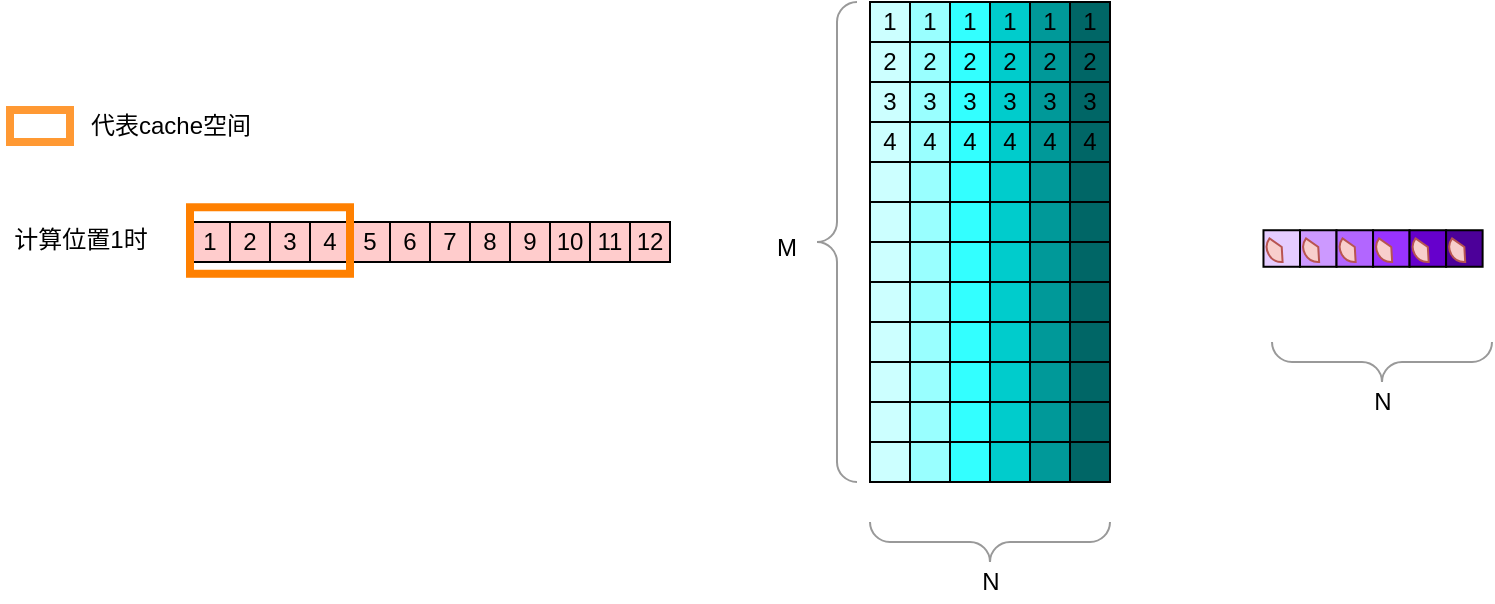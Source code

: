 <mxfile version="14.0.1" type="github"><diagram id="YHW5J753zXwvQEQqfR_k" name="Page-1"><mxGraphModel dx="740" dy="531" grid="1" gridSize="10" guides="1" tooltips="1" connect="1" arrows="1" fold="1" page="1" pageScale="1" pageWidth="827" pageHeight="1169" math="0" shadow="0"><root><mxCell id="0"/><mxCell id="1" parent="0"/><mxCell id="7lQ-KgA0j6Z8J5xZ8kzL-1" value="7" style="rounded=0;whiteSpace=wrap;html=1;fillColor=#FFCCCC;" parent="1" vertex="1"><mxGeometry x="220" y="260" width="20" height="20" as="geometry"/></mxCell><mxCell id="7lQ-KgA0j6Z8J5xZ8kzL-2" value="8" style="rounded=0;whiteSpace=wrap;html=1;fillColor=#FFCCCC;" parent="1" vertex="1"><mxGeometry x="240" y="260" width="20" height="20" as="geometry"/></mxCell><mxCell id="7lQ-KgA0j6Z8J5xZ8kzL-3" value="9" style="rounded=0;whiteSpace=wrap;html=1;fillColor=#FFCCCC;" parent="1" vertex="1"><mxGeometry x="260" y="260" width="20" height="20" as="geometry"/></mxCell><mxCell id="7lQ-KgA0j6Z8J5xZ8kzL-4" value="12" style="rounded=0;whiteSpace=wrap;html=1;fillColor=#FFCCCC;" parent="1" vertex="1"><mxGeometry x="320" y="260" width="20" height="20" as="geometry"/></mxCell><mxCell id="7lQ-KgA0j6Z8J5xZ8kzL-6" value="10" style="rounded=0;whiteSpace=wrap;html=1;fillColor=#FFCCCC;" parent="1" vertex="1"><mxGeometry x="280" y="260" width="20" height="20" as="geometry"/></mxCell><mxCell id="7lQ-KgA0j6Z8J5xZ8kzL-11" value="1" style="rounded=0;whiteSpace=wrap;html=1;direction=east;fillColor=#CCFFFF;" parent="1" vertex="1"><mxGeometry x="440" y="150" width="20" height="20" as="geometry"/></mxCell><mxCell id="7lQ-KgA0j6Z8J5xZ8kzL-12" value="1" style="rounded=0;whiteSpace=wrap;html=1;direction=east;fillColor=#99FFFF;" parent="1" vertex="1"><mxGeometry x="460" y="150" width="20" height="20" as="geometry"/></mxCell><mxCell id="7lQ-KgA0j6Z8J5xZ8kzL-13" value="1" style="rounded=0;whiteSpace=wrap;html=1;direction=east;fillColor=#33FFFF;" parent="1" vertex="1"><mxGeometry x="480" y="150" width="20" height="20" as="geometry"/></mxCell><mxCell id="7lQ-KgA0j6Z8J5xZ8kzL-14" value="1" style="rounded=0;whiteSpace=wrap;html=1;direction=east;fillColor=#00CCCC;" parent="1" vertex="1"><mxGeometry x="500" y="150" width="20" height="20" as="geometry"/></mxCell><mxCell id="7lQ-KgA0j6Z8J5xZ8kzL-17" value="2" style="rounded=0;whiteSpace=wrap;html=1;direction=east;fillColor=#CCFFFF;" parent="1" vertex="1"><mxGeometry x="440" y="170" width="20" height="20" as="geometry"/></mxCell><mxCell id="7lQ-KgA0j6Z8J5xZ8kzL-18" value="2" style="rounded=0;whiteSpace=wrap;html=1;direction=east;fillColor=#99FFFF;" parent="1" vertex="1"><mxGeometry x="460" y="170" width="20" height="20" as="geometry"/></mxCell><mxCell id="7lQ-KgA0j6Z8J5xZ8kzL-19" value="2" style="rounded=0;whiteSpace=wrap;html=1;direction=east;fillColor=#33FFFF;" parent="1" vertex="1"><mxGeometry x="480" y="170" width="20" height="20" as="geometry"/></mxCell><mxCell id="7lQ-KgA0j6Z8J5xZ8kzL-20" value="3" style="rounded=0;whiteSpace=wrap;html=1;direction=east;fillColor=#CCFFFF;" parent="1" vertex="1"><mxGeometry x="440" y="190" width="20" height="20" as="geometry"/></mxCell><mxCell id="7lQ-KgA0j6Z8J5xZ8kzL-21" value="3" style="rounded=0;whiteSpace=wrap;html=1;direction=east;fillColor=#99FFFF;" parent="1" vertex="1"><mxGeometry x="460" y="190" width="20" height="20" as="geometry"/></mxCell><mxCell id="7lQ-KgA0j6Z8J5xZ8kzL-22" value="3" style="rounded=0;whiteSpace=wrap;html=1;direction=east;fillColor=#33FFFF;" parent="1" vertex="1"><mxGeometry x="480" y="190" width="20" height="20" as="geometry"/></mxCell><mxCell id="7lQ-KgA0j6Z8J5xZ8kzL-23" value="4" style="rounded=0;whiteSpace=wrap;html=1;direction=east;fillColor=#CCFFFF;" parent="1" vertex="1"><mxGeometry x="440" y="210" width="20" height="20" as="geometry"/></mxCell><mxCell id="7lQ-KgA0j6Z8J5xZ8kzL-24" value="4" style="rounded=0;whiteSpace=wrap;html=1;direction=east;fillColor=#99FFFF;" parent="1" vertex="1"><mxGeometry x="460" y="210" width="20" height="20" as="geometry"/></mxCell><mxCell id="7lQ-KgA0j6Z8J5xZ8kzL-25" value="4" style="rounded=0;whiteSpace=wrap;html=1;direction=east;fillColor=#33FFFF;" parent="1" vertex="1"><mxGeometry x="480" y="210" width="20" height="20" as="geometry"/></mxCell><mxCell id="7lQ-KgA0j6Z8J5xZ8kzL-27" value="" style="rounded=0;whiteSpace=wrap;html=1;direction=east;fillColor=#CCFFFF;" parent="1" vertex="1"><mxGeometry x="440" y="230" width="20" height="20" as="geometry"/></mxCell><mxCell id="7lQ-KgA0j6Z8J5xZ8kzL-28" value="" style="rounded=0;whiteSpace=wrap;html=1;direction=east;fillColor=#99FFFF;" parent="1" vertex="1"><mxGeometry x="460" y="230" width="20" height="20" as="geometry"/></mxCell><mxCell id="7lQ-KgA0j6Z8J5xZ8kzL-29" value="" style="rounded=0;whiteSpace=wrap;html=1;direction=east;fillColor=#33FFFF;" parent="1" vertex="1"><mxGeometry x="480" y="230" width="20" height="20" as="geometry"/></mxCell><mxCell id="7lQ-KgA0j6Z8J5xZ8kzL-30" value="2" style="rounded=0;whiteSpace=wrap;html=1;direction=east;fillColor=#00CCCC;" parent="1" vertex="1"><mxGeometry x="500" y="170" width="20" height="20" as="geometry"/></mxCell><mxCell id="7lQ-KgA0j6Z8J5xZ8kzL-31" value="3" style="rounded=0;whiteSpace=wrap;html=1;direction=east;fillColor=#00CCCC;" parent="1" vertex="1"><mxGeometry x="500" y="190" width="20" height="20" as="geometry"/></mxCell><mxCell id="7lQ-KgA0j6Z8J5xZ8kzL-32" value="4" style="rounded=0;whiteSpace=wrap;html=1;direction=east;fillColor=#00CCCC;" parent="1" vertex="1"><mxGeometry x="500" y="210" width="20" height="20" as="geometry"/></mxCell><mxCell id="7lQ-KgA0j6Z8J5xZ8kzL-33" value="" style="rounded=0;whiteSpace=wrap;html=1;direction=east;fillColor=#00CCCC;" parent="1" vertex="1"><mxGeometry x="500" y="230" width="20" height="20" as="geometry"/></mxCell><mxCell id="7lQ-KgA0j6Z8J5xZ8kzL-34" value="" style="labelPosition=right;align=left;strokeWidth=1;shape=mxgraph.mockup.markup.curlyBrace;html=1;shadow=0;dashed=0;strokeColor=#999999;direction=north;rotation=0;" parent="1" vertex="1"><mxGeometry x="413.5" y="150" width="20" height="240" as="geometry"/></mxCell><mxCell id="7lQ-KgA0j6Z8J5xZ8kzL-35" value="M" style="text;html=1;align=center;verticalAlign=middle;resizable=0;points=[];autosize=1;" parent="1" vertex="1"><mxGeometry x="383" y="263.25" width="30" height="20" as="geometry"/></mxCell><mxCell id="7lQ-KgA0j6Z8J5xZ8kzL-36" value="" style="labelPosition=right;align=left;strokeWidth=1;shape=mxgraph.mockup.markup.curlyBrace;html=1;shadow=0;dashed=0;strokeColor=#999999;direction=north;rotation=-90;" parent="1" vertex="1"><mxGeometry x="490" y="360" width="20" height="120" as="geometry"/></mxCell><mxCell id="7lQ-KgA0j6Z8J5xZ8kzL-37" value="N" style="text;html=1;align=center;verticalAlign=middle;resizable=0;points=[];autosize=1;" parent="1" vertex="1"><mxGeometry x="490" y="430" width="20" height="20" as="geometry"/></mxCell><mxCell id="7lQ-KgA0j6Z8J5xZ8kzL-38" value="" style="shape=image;html=1;verticalAlign=top;verticalLabelPosition=bottom;labelBackgroundColor=#ffffff;imageAspect=0;aspect=fixed;image=https://cdn2.iconfinder.com/data/icons/calculator-toolbox/64/delete-128.png;fillColor=#FFCCCC;gradientColor=none;" parent="1" vertex="1"><mxGeometry x="350" y="255.25" width="28" height="28" as="geometry"/></mxCell><mxCell id="7lQ-KgA0j6Z8J5xZ8kzL-41" value="" style="shape=image;html=1;verticalAlign=top;verticalLabelPosition=bottom;labelBackgroundColor=#ffffff;imageAspect=0;aspect=fixed;image=https://cdn2.iconfinder.com/data/icons/calculator-toolbox/64/equal-128.png;fillColor=#FFCCCC;gradientColor=none;" parent="1" vertex="1"><mxGeometry x="580" y="256.5" width="33.5" height="33.5" as="geometry"/></mxCell><mxCell id="7lQ-KgA0j6Z8J5xZ8kzL-48" value="" style="labelPosition=right;align=left;strokeWidth=1;shape=mxgraph.mockup.markup.curlyBrace;html=1;shadow=0;dashed=0;strokeColor=#999999;direction=north;rotation=-90;" parent="1" vertex="1"><mxGeometry x="686" y="275" width="20" height="110" as="geometry"/></mxCell><mxCell id="7lQ-KgA0j6Z8J5xZ8kzL-49" value="N" style="text;html=1;align=center;verticalAlign=middle;resizable=0;points=[];autosize=1;" parent="1" vertex="1"><mxGeometry x="686" y="340" width="20" height="20" as="geometry"/></mxCell><mxCell id="-v6m5pQzJspmbfeG8AKO-1" value="11" style="rounded=0;whiteSpace=wrap;html=1;fillColor=#FFCCCC;" parent="1" vertex="1"><mxGeometry x="300" y="260" width="20" height="20" as="geometry"/></mxCell><mxCell id="-v6m5pQzJspmbfeG8AKO-2" value="1" style="rounded=0;whiteSpace=wrap;html=1;fillColor=#FFCCCC;" parent="1" vertex="1"><mxGeometry x="100" y="260" width="20" height="20" as="geometry"/></mxCell><mxCell id="-v6m5pQzJspmbfeG8AKO-3" value="2" style="rounded=0;whiteSpace=wrap;html=1;fillColor=#FFCCCC;" parent="1" vertex="1"><mxGeometry x="120" y="260" width="20" height="20" as="geometry"/></mxCell><mxCell id="-v6m5pQzJspmbfeG8AKO-4" value="3" style="rounded=0;whiteSpace=wrap;html=1;fillColor=#FFCCCC;" parent="1" vertex="1"><mxGeometry x="140" y="260" width="20" height="20" as="geometry"/></mxCell><mxCell id="-v6m5pQzJspmbfeG8AKO-5" value="6" style="rounded=0;whiteSpace=wrap;html=1;fillColor=#FFCCCC;" parent="1" vertex="1"><mxGeometry x="200" y="260" width="20" height="20" as="geometry"/></mxCell><mxCell id="-v6m5pQzJspmbfeG8AKO-6" value="4" style="rounded=0;whiteSpace=wrap;html=1;fillColor=#FFCCCC;" parent="1" vertex="1"><mxGeometry x="160" y="260" width="20" height="20" as="geometry"/></mxCell><mxCell id="-v6m5pQzJspmbfeG8AKO-7" value="5" style="rounded=0;whiteSpace=wrap;html=1;fillColor=#FFCCCC;" parent="1" vertex="1"><mxGeometry x="180" y="260" width="20" height="20" as="geometry"/></mxCell><mxCell id="-v6m5pQzJspmbfeG8AKO-9" value="" style="rounded=0;whiteSpace=wrap;html=1;direction=east;fillColor=#CCFFFF;" parent="1" vertex="1"><mxGeometry x="440" y="250" width="20" height="20" as="geometry"/></mxCell><mxCell id="-v6m5pQzJspmbfeG8AKO-10" value="" style="rounded=0;whiteSpace=wrap;html=1;direction=east;fillColor=#99FFFF;" parent="1" vertex="1"><mxGeometry x="460" y="250" width="20" height="20" as="geometry"/></mxCell><mxCell id="-v6m5pQzJspmbfeG8AKO-11" value="" style="rounded=0;whiteSpace=wrap;html=1;direction=east;fillColor=#33FFFF;" parent="1" vertex="1"><mxGeometry x="480" y="250" width="20" height="20" as="geometry"/></mxCell><mxCell id="-v6m5pQzJspmbfeG8AKO-12" value="" style="rounded=0;whiteSpace=wrap;html=1;direction=east;fillColor=#00CCCC;" parent="1" vertex="1"><mxGeometry x="500" y="250" width="20" height="20" as="geometry"/></mxCell><mxCell id="-v6m5pQzJspmbfeG8AKO-13" value="" style="rounded=0;whiteSpace=wrap;html=1;direction=east;fillColor=#CCFFFF;" parent="1" vertex="1"><mxGeometry x="440" y="270" width="20" height="20" as="geometry"/></mxCell><mxCell id="-v6m5pQzJspmbfeG8AKO-14" value="" style="rounded=0;whiteSpace=wrap;html=1;direction=east;fillColor=#99FFFF;" parent="1" vertex="1"><mxGeometry x="460" y="270" width="20" height="20" as="geometry"/></mxCell><mxCell id="-v6m5pQzJspmbfeG8AKO-15" value="" style="rounded=0;whiteSpace=wrap;html=1;direction=east;fillColor=#33FFFF;" parent="1" vertex="1"><mxGeometry x="480" y="270" width="20" height="20" as="geometry"/></mxCell><mxCell id="-v6m5pQzJspmbfeG8AKO-16" value="" style="rounded=0;whiteSpace=wrap;html=1;direction=east;fillColor=#CCFFFF;" parent="1" vertex="1"><mxGeometry x="440" y="290" width="20" height="20" as="geometry"/></mxCell><mxCell id="-v6m5pQzJspmbfeG8AKO-17" value="" style="rounded=0;whiteSpace=wrap;html=1;direction=east;fillColor=#99FFFF;" parent="1" vertex="1"><mxGeometry x="460" y="290" width="20" height="20" as="geometry"/></mxCell><mxCell id="-v6m5pQzJspmbfeG8AKO-18" value="" style="rounded=0;whiteSpace=wrap;html=1;direction=east;fillColor=#33FFFF;" parent="1" vertex="1"><mxGeometry x="480" y="290" width="20" height="20" as="geometry"/></mxCell><mxCell id="-v6m5pQzJspmbfeG8AKO-19" value="" style="rounded=0;whiteSpace=wrap;html=1;direction=east;fillColor=#CCFFFF;" parent="1" vertex="1"><mxGeometry x="440" y="310" width="20" height="20" as="geometry"/></mxCell><mxCell id="-v6m5pQzJspmbfeG8AKO-20" value="" style="rounded=0;whiteSpace=wrap;html=1;direction=east;fillColor=#99FFFF;" parent="1" vertex="1"><mxGeometry x="460" y="310" width="20" height="20" as="geometry"/></mxCell><mxCell id="-v6m5pQzJspmbfeG8AKO-21" value="" style="rounded=0;whiteSpace=wrap;html=1;direction=east;fillColor=#33FFFF;" parent="1" vertex="1"><mxGeometry x="480" y="310" width="20" height="20" as="geometry"/></mxCell><mxCell id="-v6m5pQzJspmbfeG8AKO-22" value="" style="rounded=0;whiteSpace=wrap;html=1;direction=east;fillColor=#CCFFFF;" parent="1" vertex="1"><mxGeometry x="440" y="330" width="20" height="20" as="geometry"/></mxCell><mxCell id="-v6m5pQzJspmbfeG8AKO-23" value="" style="rounded=0;whiteSpace=wrap;html=1;direction=east;fillColor=#99FFFF;" parent="1" vertex="1"><mxGeometry x="460" y="330" width="20" height="20" as="geometry"/></mxCell><mxCell id="-v6m5pQzJspmbfeG8AKO-24" value="" style="rounded=0;whiteSpace=wrap;html=1;direction=east;fillColor=#33FFFF;" parent="1" vertex="1"><mxGeometry x="480" y="330" width="20" height="20" as="geometry"/></mxCell><mxCell id="-v6m5pQzJspmbfeG8AKO-25" value="" style="rounded=0;whiteSpace=wrap;html=1;direction=east;fillColor=#00CCCC;" parent="1" vertex="1"><mxGeometry x="500" y="270" width="20" height="20" as="geometry"/></mxCell><mxCell id="-v6m5pQzJspmbfeG8AKO-26" value="" style="rounded=0;whiteSpace=wrap;html=1;direction=east;fillColor=#00CCCC;" parent="1" vertex="1"><mxGeometry x="500" y="290" width="20" height="20" as="geometry"/></mxCell><mxCell id="-v6m5pQzJspmbfeG8AKO-27" value="" style="rounded=0;whiteSpace=wrap;html=1;direction=east;fillColor=#00CCCC;" parent="1" vertex="1"><mxGeometry x="500" y="310" width="20" height="20" as="geometry"/></mxCell><mxCell id="-v6m5pQzJspmbfeG8AKO-28" value="" style="rounded=0;whiteSpace=wrap;html=1;direction=east;fillColor=#00CCCC;" parent="1" vertex="1"><mxGeometry x="500" y="330" width="20" height="20" as="geometry"/></mxCell><mxCell id="-v6m5pQzJspmbfeG8AKO-29" value="" style="rounded=0;whiteSpace=wrap;html=1;direction=east;fillColor=#CCFFFF;" parent="1" vertex="1"><mxGeometry x="440" y="350" width="20" height="20" as="geometry"/></mxCell><mxCell id="-v6m5pQzJspmbfeG8AKO-30" value="" style="rounded=0;whiteSpace=wrap;html=1;direction=east;fillColor=#99FFFF;" parent="1" vertex="1"><mxGeometry x="460" y="350" width="20" height="20" as="geometry"/></mxCell><mxCell id="-v6m5pQzJspmbfeG8AKO-31" value="" style="rounded=0;whiteSpace=wrap;html=1;direction=east;fillColor=#33FFFF;" parent="1" vertex="1"><mxGeometry x="480" y="350" width="20" height="20" as="geometry"/></mxCell><mxCell id="-v6m5pQzJspmbfeG8AKO-32" value="" style="rounded=0;whiteSpace=wrap;html=1;direction=east;fillColor=#CCFFFF;" parent="1" vertex="1"><mxGeometry x="440" y="370" width="20" height="20" as="geometry"/></mxCell><mxCell id="-v6m5pQzJspmbfeG8AKO-33" value="" style="rounded=0;whiteSpace=wrap;html=1;direction=east;fillColor=#99FFFF;" parent="1" vertex="1"><mxGeometry x="460" y="370" width="20" height="20" as="geometry"/></mxCell><mxCell id="-v6m5pQzJspmbfeG8AKO-34" value="" style="rounded=0;whiteSpace=wrap;html=1;direction=east;fillColor=#33FFFF;" parent="1" vertex="1"><mxGeometry x="480" y="370" width="20" height="20" as="geometry"/></mxCell><mxCell id="-v6m5pQzJspmbfeG8AKO-35" value="" style="rounded=0;whiteSpace=wrap;html=1;direction=east;fillColor=#00CCCC;" parent="1" vertex="1"><mxGeometry x="500" y="350" width="20" height="20" as="geometry"/></mxCell><mxCell id="-v6m5pQzJspmbfeG8AKO-36" value="" style="rounded=0;whiteSpace=wrap;html=1;direction=east;fillColor=#00CCCC;" parent="1" vertex="1"><mxGeometry x="500" y="370" width="20" height="20" as="geometry"/></mxCell><mxCell id="-v6m5pQzJspmbfeG8AKO-37" value="1" style="rounded=0;whiteSpace=wrap;html=1;direction=east;fillColor=#009999;" parent="1" vertex="1"><mxGeometry x="520" y="150" width="20" height="20" as="geometry"/></mxCell><mxCell id="-v6m5pQzJspmbfeG8AKO-38" value="2" style="rounded=0;whiteSpace=wrap;html=1;direction=east;fillColor=#009999;" parent="1" vertex="1"><mxGeometry x="520" y="170" width="20" height="20" as="geometry"/></mxCell><mxCell id="-v6m5pQzJspmbfeG8AKO-39" value="3" style="rounded=0;whiteSpace=wrap;html=1;direction=east;fillColor=#009999;" parent="1" vertex="1"><mxGeometry x="520" y="190" width="20" height="20" as="geometry"/></mxCell><mxCell id="-v6m5pQzJspmbfeG8AKO-40" value="4" style="rounded=0;whiteSpace=wrap;html=1;direction=east;fillColor=#009999;" parent="1" vertex="1"><mxGeometry x="520" y="210" width="20" height="20" as="geometry"/></mxCell><mxCell id="-v6m5pQzJspmbfeG8AKO-41" value="" style="rounded=0;whiteSpace=wrap;html=1;direction=east;fillColor=#009999;" parent="1" vertex="1"><mxGeometry x="520" y="230" width="20" height="20" as="geometry"/></mxCell><mxCell id="-v6m5pQzJspmbfeG8AKO-42" value="" style="rounded=0;whiteSpace=wrap;html=1;direction=east;fillColor=#009999;" parent="1" vertex="1"><mxGeometry x="520" y="250" width="20" height="20" as="geometry"/></mxCell><mxCell id="-v6m5pQzJspmbfeG8AKO-43" value="" style="rounded=0;whiteSpace=wrap;html=1;direction=east;fillColor=#009999;" parent="1" vertex="1"><mxGeometry x="520" y="270" width="20" height="20" as="geometry"/></mxCell><mxCell id="-v6m5pQzJspmbfeG8AKO-44" value="" style="rounded=0;whiteSpace=wrap;html=1;direction=east;fillColor=#009999;" parent="1" vertex="1"><mxGeometry x="520" y="290" width="20" height="20" as="geometry"/></mxCell><mxCell id="-v6m5pQzJspmbfeG8AKO-45" value="" style="rounded=0;whiteSpace=wrap;html=1;direction=east;fillColor=#009999;" parent="1" vertex="1"><mxGeometry x="520" y="310" width="20" height="20" as="geometry"/></mxCell><mxCell id="-v6m5pQzJspmbfeG8AKO-46" value="" style="rounded=0;whiteSpace=wrap;html=1;direction=east;fillColor=#009999;" parent="1" vertex="1"><mxGeometry x="520" y="330" width="20" height="20" as="geometry"/></mxCell><mxCell id="-v6m5pQzJspmbfeG8AKO-47" value="" style="rounded=0;whiteSpace=wrap;html=1;direction=east;fillColor=#009999;" parent="1" vertex="1"><mxGeometry x="520" y="350" width="20" height="20" as="geometry"/></mxCell><mxCell id="-v6m5pQzJspmbfeG8AKO-48" value="" style="rounded=0;whiteSpace=wrap;html=1;direction=east;fillColor=#009999;" parent="1" vertex="1"><mxGeometry x="520" y="370" width="20" height="20" as="geometry"/></mxCell><mxCell id="-v6m5pQzJspmbfeG8AKO-49" value="1" style="rounded=0;whiteSpace=wrap;html=1;direction=east;fillColor=#006666;" parent="1" vertex="1"><mxGeometry x="540" y="150" width="20" height="20" as="geometry"/></mxCell><mxCell id="-v6m5pQzJspmbfeG8AKO-50" value="2" style="rounded=0;whiteSpace=wrap;html=1;direction=east;fillColor=#006666;" parent="1" vertex="1"><mxGeometry x="540" y="170" width="20" height="20" as="geometry"/></mxCell><mxCell id="-v6m5pQzJspmbfeG8AKO-51" value="3" style="rounded=0;whiteSpace=wrap;html=1;direction=east;fillColor=#006666;" parent="1" vertex="1"><mxGeometry x="540" y="190" width="20" height="20" as="geometry"/></mxCell><mxCell id="-v6m5pQzJspmbfeG8AKO-52" value="4" style="rounded=0;whiteSpace=wrap;html=1;direction=east;fillColor=#006666;" parent="1" vertex="1"><mxGeometry x="540" y="210" width="20" height="20" as="geometry"/></mxCell><mxCell id="-v6m5pQzJspmbfeG8AKO-53" value="" style="rounded=0;whiteSpace=wrap;html=1;direction=east;fillColor=#006666;" parent="1" vertex="1"><mxGeometry x="540" y="230" width="20" height="20" as="geometry"/></mxCell><mxCell id="-v6m5pQzJspmbfeG8AKO-54" value="" style="rounded=0;whiteSpace=wrap;html=1;direction=east;fillColor=#006666;" parent="1" vertex="1"><mxGeometry x="540" y="250" width="20" height="20" as="geometry"/></mxCell><mxCell id="-v6m5pQzJspmbfeG8AKO-55" value="" style="rounded=0;whiteSpace=wrap;html=1;direction=east;fillColor=#006666;" parent="1" vertex="1"><mxGeometry x="540" y="270" width="20" height="20" as="geometry"/></mxCell><mxCell id="-v6m5pQzJspmbfeG8AKO-56" value="" style="rounded=0;whiteSpace=wrap;html=1;direction=east;fillColor=#006666;" parent="1" vertex="1"><mxGeometry x="540" y="290" width="20" height="20" as="geometry"/></mxCell><mxCell id="-v6m5pQzJspmbfeG8AKO-57" value="" style="rounded=0;whiteSpace=wrap;html=1;direction=east;fillColor=#006666;" parent="1" vertex="1"><mxGeometry x="540" y="310" width="20" height="20" as="geometry"/></mxCell><mxCell id="-v6m5pQzJspmbfeG8AKO-58" value="" style="rounded=0;whiteSpace=wrap;html=1;direction=east;fillColor=#006666;" parent="1" vertex="1"><mxGeometry x="540" y="330" width="20" height="20" as="geometry"/></mxCell><mxCell id="-v6m5pQzJspmbfeG8AKO-59" value="" style="rounded=0;whiteSpace=wrap;html=1;direction=east;fillColor=#006666;" parent="1" vertex="1"><mxGeometry x="540" y="350" width="20" height="20" as="geometry"/></mxCell><mxCell id="-v6m5pQzJspmbfeG8AKO-60" value="" style="rounded=0;whiteSpace=wrap;html=1;direction=east;fillColor=#006666;" parent="1" vertex="1"><mxGeometry x="540" y="370" width="20" height="20" as="geometry"/></mxCell><mxCell id="7lQ-KgA0j6Z8J5xZ8kzL-50" value="" style="rounded=0;whiteSpace=wrap;html=1;direction=east;fillColor=#E5CCFF;aspect=fixed;" parent="1" vertex="1"><mxGeometry x="636.74" y="264.12" width="18.265" height="18.265" as="geometry"/></mxCell><mxCell id="7lQ-KgA0j6Z8J5xZ8kzL-51" value="" style="rounded=0;whiteSpace=wrap;html=1;direction=east;fillColor=#CC99FF;aspect=fixed;" parent="1" vertex="1"><mxGeometry x="655" y="264.12" width="18.265" height="18.265" as="geometry"/></mxCell><mxCell id="7lQ-KgA0j6Z8J5xZ8kzL-52" value="" style="rounded=0;whiteSpace=wrap;html=1;direction=east;fillColor=#B266FF;aspect=fixed;" parent="1" vertex="1"><mxGeometry x="673.26" y="264.12" width="18.265" height="18.265" as="geometry"/></mxCell><mxCell id="7lQ-KgA0j6Z8J5xZ8kzL-53" value="" style="rounded=0;whiteSpace=wrap;html=1;direction=east;fillColor=#9933FF;aspect=fixed;" parent="1" vertex="1"><mxGeometry x="691.52" y="264.12" width="18.265" height="18.265" as="geometry"/></mxCell><mxCell id="-v6m5pQzJspmbfeG8AKO-63" value="" style="rounded=0;whiteSpace=wrap;html=1;direction=east;aspect=fixed;fillColor=#6600CC;" parent="1" vertex="1"><mxGeometry x="709.78" y="264.12" width="18.265" height="18.265" as="geometry"/></mxCell><mxCell id="-v6m5pQzJspmbfeG8AKO-64" value="" style="rounded=0;whiteSpace=wrap;html=1;direction=east;aspect=fixed;fillColor=#4C0099;" parent="1" vertex="1"><mxGeometry x="728.04" y="264.12" width="18.265" height="18.265" as="geometry"/></mxCell><mxCell id="mvHs6tXX4y77yw62JNd5-1" value="" style="rounded=0;whiteSpace=wrap;html=1;fillColor=none;strokeWidth=4;strokeColor=#FF8000;" parent="1" vertex="1"><mxGeometry x="100" y="252.63" width="80" height="33.25" as="geometry"/></mxCell><mxCell id="hq_DL5QxeWI-InxyxQoB-1" value="计算位置1时" style="text;html=1;align=center;verticalAlign=middle;resizable=0;points=[];autosize=1;" parent="1" vertex="1"><mxGeometry x="5" y="259.25" width="80" height="20" as="geometry"/></mxCell><mxCell id="hq_DL5QxeWI-InxyxQoB-4" value="" style="rounded=0;whiteSpace=wrap;html=1;fillColor=none;strokeWidth=4;strokeColor=#FF9933;" parent="1" vertex="1"><mxGeometry x="10" y="204" width="30" height="16" as="geometry"/></mxCell><mxCell id="hq_DL5QxeWI-InxyxQoB-8" value="代表cache空间" style="text;html=1;align=center;verticalAlign=middle;resizable=0;points=[];autosize=1;" parent="1" vertex="1"><mxGeometry x="40" y="202" width="100" height="20" as="geometry"/></mxCell><mxCell id="wkrYOcwnXz9fB9YAHS2g-16" value="" style="verticalLabelPosition=bottom;verticalAlign=top;html=1;shape=mxgraph.basic.pie;fillColor=#f8cecc;strokeColor=#b85450;startAngle=0.491;endAngle=0.848;" parent="1" vertex="1"><mxGeometry x="638.37" y="265" width="15" height="15" as="geometry"/></mxCell><mxCell id="wkrYOcwnXz9fB9YAHS2g-18" value="" style="verticalLabelPosition=bottom;verticalAlign=top;html=1;shape=mxgraph.basic.pie;fillColor=#f8cecc;strokeColor=#b85450;startAngle=0.491;endAngle=0.848;" parent="1" vertex="1"><mxGeometry x="656.63" y="265" width="15" height="15" as="geometry"/></mxCell><mxCell id="wkrYOcwnXz9fB9YAHS2g-19" value="" style="verticalLabelPosition=bottom;verticalAlign=top;html=1;shape=mxgraph.basic.pie;fillColor=#f8cecc;strokeColor=#b85450;startAngle=0.491;endAngle=0.848;" parent="1" vertex="1"><mxGeometry x="674.89" y="265" width="15" height="15" as="geometry"/></mxCell><mxCell id="wkrYOcwnXz9fB9YAHS2g-20" value="" style="verticalLabelPosition=bottom;verticalAlign=top;html=1;shape=mxgraph.basic.pie;fillColor=#f8cecc;strokeColor=#b85450;startAngle=0.491;endAngle=0.848;" parent="1" vertex="1"><mxGeometry x="693.15" y="265" width="15" height="15" as="geometry"/></mxCell><mxCell id="wkrYOcwnXz9fB9YAHS2g-21" value="" style="verticalLabelPosition=bottom;verticalAlign=top;html=1;shape=mxgraph.basic.pie;fillColor=#f8cecc;strokeColor=#b85450;startAngle=0.491;endAngle=0.848;" parent="1" vertex="1"><mxGeometry x="711.41" y="265" width="15" height="15" as="geometry"/></mxCell><mxCell id="wkrYOcwnXz9fB9YAHS2g-22" value="" style="verticalLabelPosition=bottom;verticalAlign=top;html=1;shape=mxgraph.basic.pie;fillColor=#f8cecc;strokeColor=#b85450;startAngle=0.491;endAngle=0.848;" parent="1" vertex="1"><mxGeometry x="729.67" y="265" width="15" height="15" as="geometry"/></mxCell></root></mxGraphModel></diagram></mxfile>